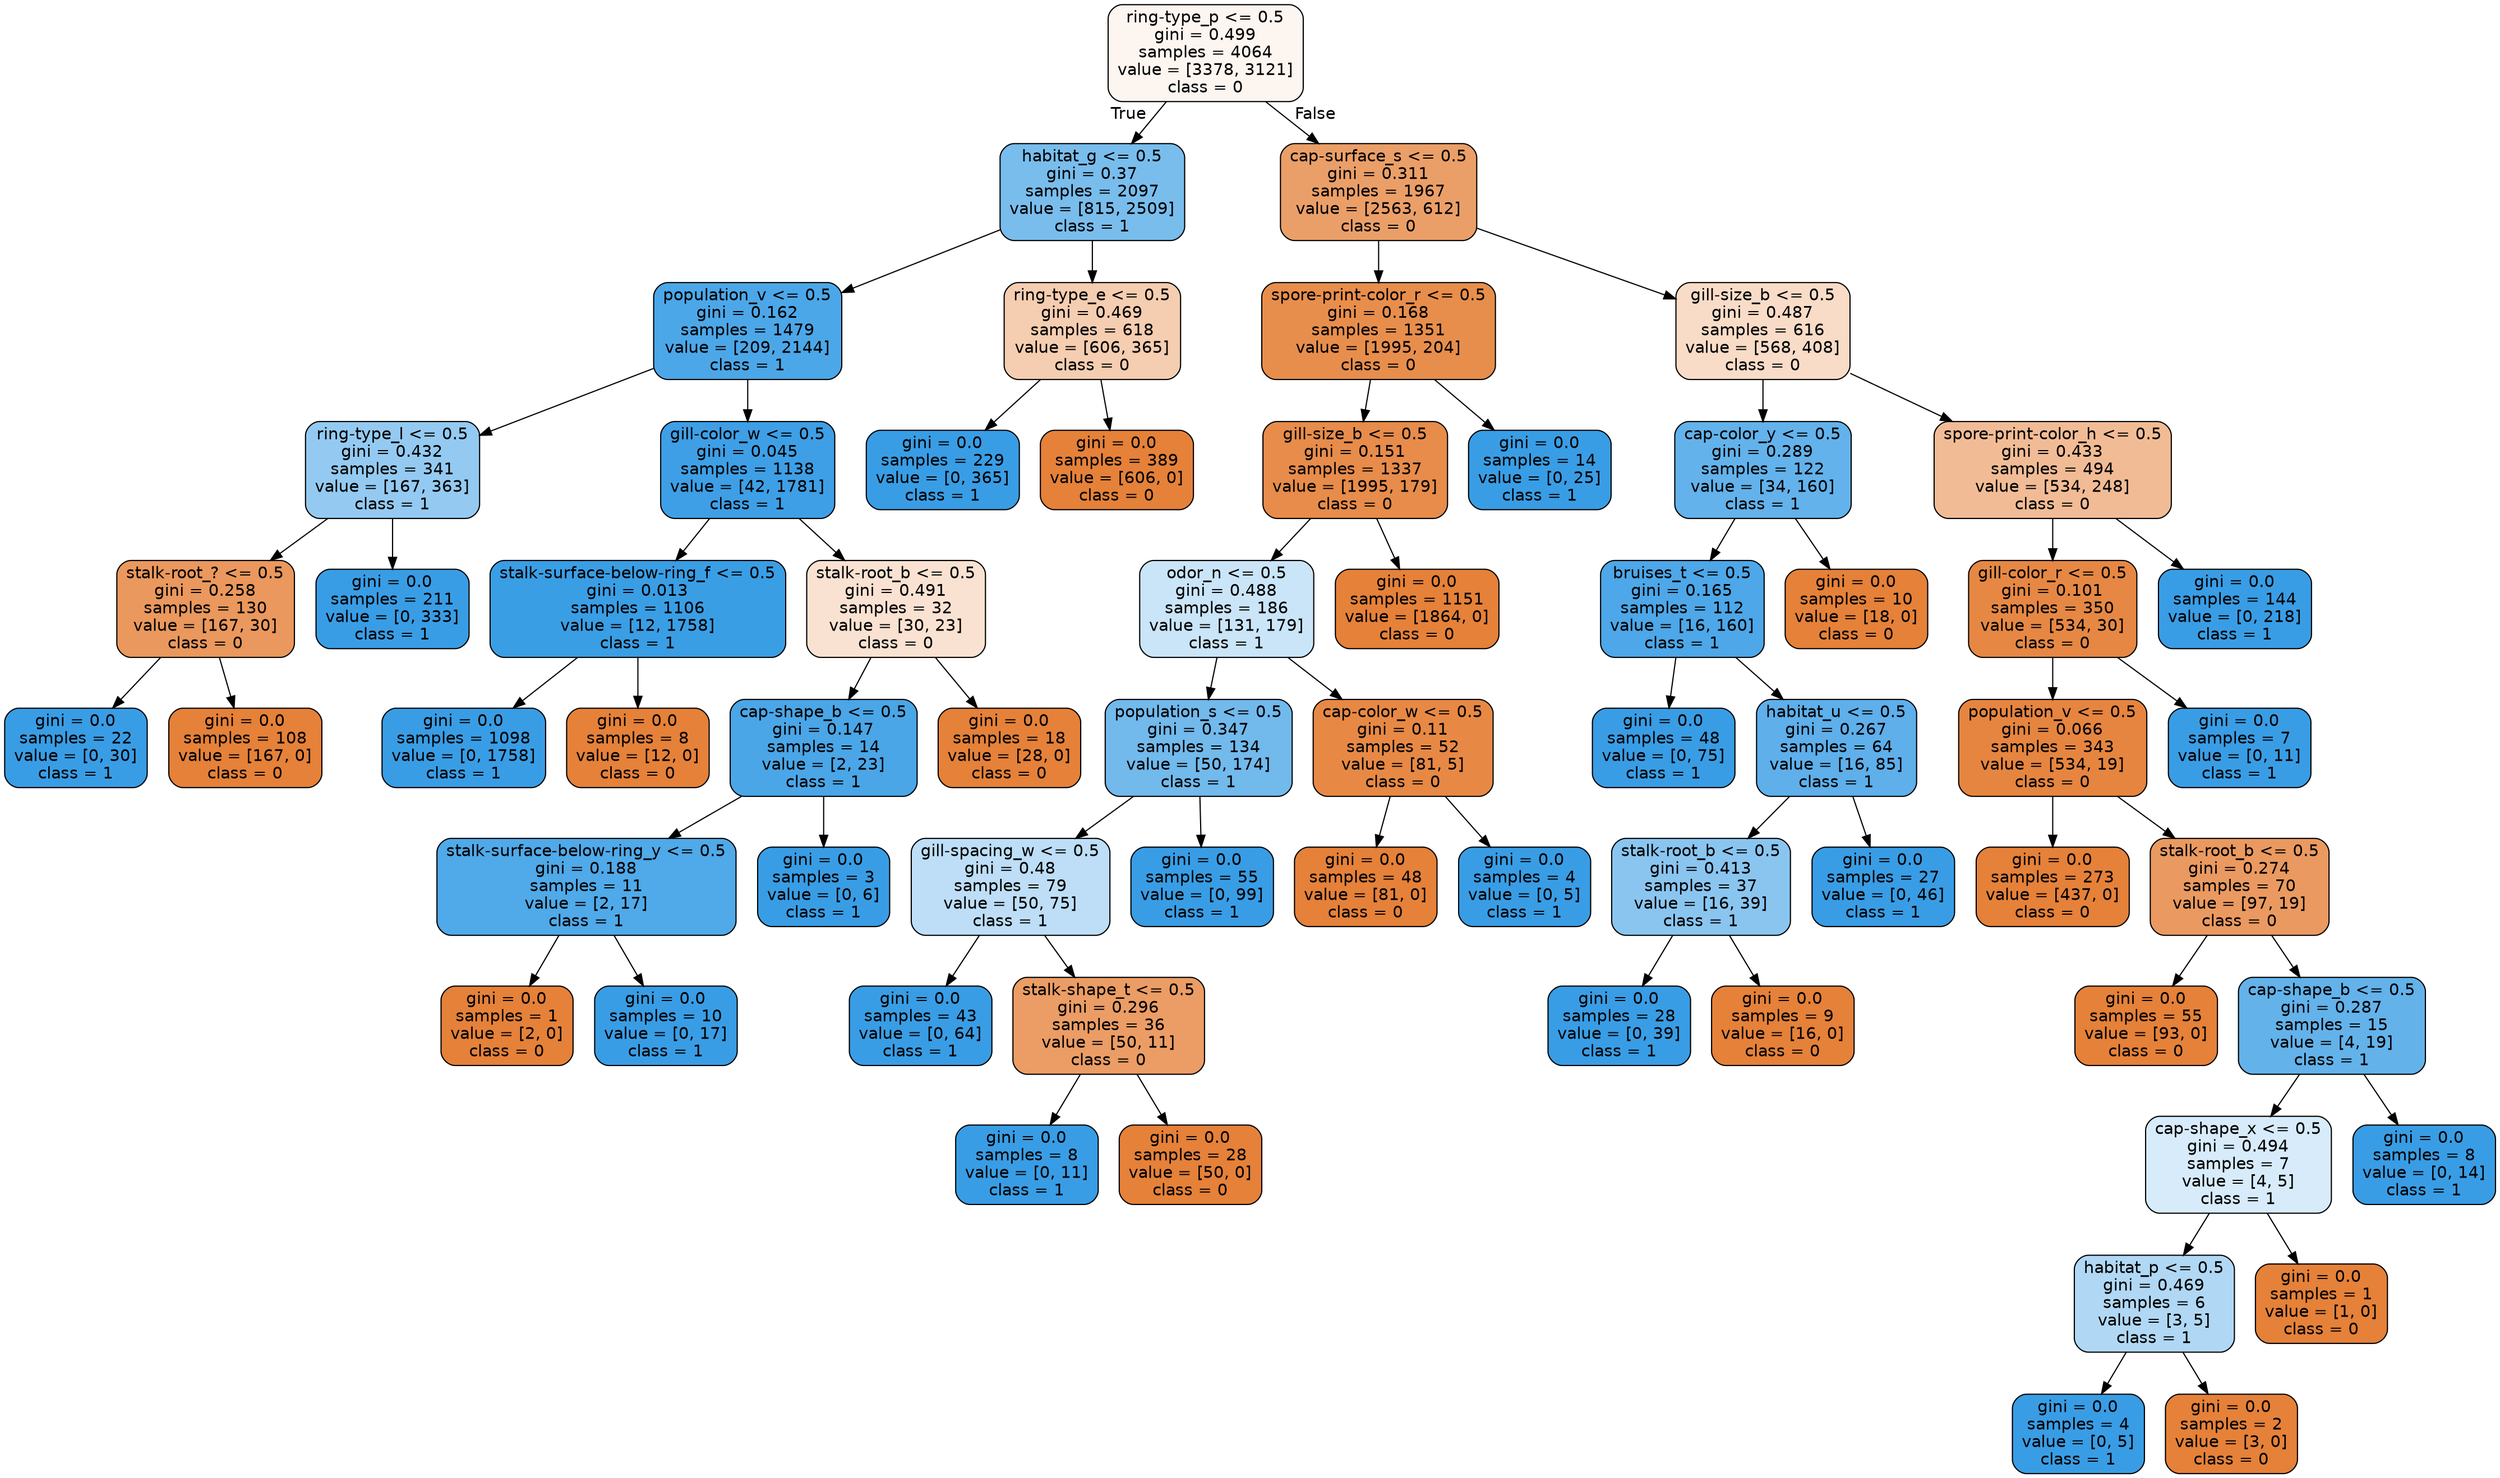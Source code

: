 digraph Tree {
node [shape=box, style="filled, rounded", color="black", fontname="helvetica"] ;
edge [fontname="helvetica"] ;
0 [label="ring-type_p <= 0.5\ngini = 0.499\nsamples = 4064\nvalue = [3378, 3121]\nclass = 0", fillcolor="#fdf5f0"] ;
1 [label="habitat_g <= 0.5\ngini = 0.37\nsamples = 2097\nvalue = [815, 2509]\nclass = 1", fillcolor="#79bded"] ;
0 -> 1 [labeldistance=2.5, labelangle=45, headlabel="True"] ;
2 [label="population_v <= 0.5\ngini = 0.162\nsamples = 1479\nvalue = [209, 2144]\nclass = 1", fillcolor="#4ca7e8"] ;
1 -> 2 ;
3 [label="ring-type_l <= 0.5\ngini = 0.432\nsamples = 341\nvalue = [167, 363]\nclass = 1", fillcolor="#94caf1"] ;
2 -> 3 ;
4 [label="stalk-root_? <= 0.5\ngini = 0.258\nsamples = 130\nvalue = [167, 30]\nclass = 0", fillcolor="#ea985d"] ;
3 -> 4 ;
5 [label="gini = 0.0\nsamples = 22\nvalue = [0, 30]\nclass = 1", fillcolor="#399de5"] ;
4 -> 5 ;
6 [label="gini = 0.0\nsamples = 108\nvalue = [167, 0]\nclass = 0", fillcolor="#e58139"] ;
4 -> 6 ;
7 [label="gini = 0.0\nsamples = 211\nvalue = [0, 333]\nclass = 1", fillcolor="#399de5"] ;
3 -> 7 ;
8 [label="gill-color_w <= 0.5\ngini = 0.045\nsamples = 1138\nvalue = [42, 1781]\nclass = 1", fillcolor="#3e9fe6"] ;
2 -> 8 ;
9 [label="stalk-surface-below-ring_f <= 0.5\ngini = 0.013\nsamples = 1106\nvalue = [12, 1758]\nclass = 1", fillcolor="#3a9ee5"] ;
8 -> 9 ;
10 [label="gini = 0.0\nsamples = 1098\nvalue = [0, 1758]\nclass = 1", fillcolor="#399de5"] ;
9 -> 10 ;
11 [label="gini = 0.0\nsamples = 8\nvalue = [12, 0]\nclass = 0", fillcolor="#e58139"] ;
9 -> 11 ;
12 [label="stalk-root_b <= 0.5\ngini = 0.491\nsamples = 32\nvalue = [30, 23]\nclass = 0", fillcolor="#f9e2d1"] ;
8 -> 12 ;
13 [label="cap-shape_b <= 0.5\ngini = 0.147\nsamples = 14\nvalue = [2, 23]\nclass = 1", fillcolor="#4aa6e7"] ;
12 -> 13 ;
14 [label="stalk-surface-below-ring_y <= 0.5\ngini = 0.188\nsamples = 11\nvalue = [2, 17]\nclass = 1", fillcolor="#50a9e8"] ;
13 -> 14 ;
15 [label="gini = 0.0\nsamples = 1\nvalue = [2, 0]\nclass = 0", fillcolor="#e58139"] ;
14 -> 15 ;
16 [label="gini = 0.0\nsamples = 10\nvalue = [0, 17]\nclass = 1", fillcolor="#399de5"] ;
14 -> 16 ;
17 [label="gini = 0.0\nsamples = 3\nvalue = [0, 6]\nclass = 1", fillcolor="#399de5"] ;
13 -> 17 ;
18 [label="gini = 0.0\nsamples = 18\nvalue = [28, 0]\nclass = 0", fillcolor="#e58139"] ;
12 -> 18 ;
19 [label="ring-type_e <= 0.5\ngini = 0.469\nsamples = 618\nvalue = [606, 365]\nclass = 0", fillcolor="#f5cdb0"] ;
1 -> 19 ;
20 [label="gini = 0.0\nsamples = 229\nvalue = [0, 365]\nclass = 1", fillcolor="#399de5"] ;
19 -> 20 ;
21 [label="gini = 0.0\nsamples = 389\nvalue = [606, 0]\nclass = 0", fillcolor="#e58139"] ;
19 -> 21 ;
22 [label="cap-surface_s <= 0.5\ngini = 0.311\nsamples = 1967\nvalue = [2563, 612]\nclass = 0", fillcolor="#eb9f68"] ;
0 -> 22 [labeldistance=2.5, labelangle=-45, headlabel="False"] ;
23 [label="spore-print-color_r <= 0.5\ngini = 0.168\nsamples = 1351\nvalue = [1995, 204]\nclass = 0", fillcolor="#e88e4d"] ;
22 -> 23 ;
24 [label="gill-size_b <= 0.5\ngini = 0.151\nsamples = 1337\nvalue = [1995, 179]\nclass = 0", fillcolor="#e78c4b"] ;
23 -> 24 ;
25 [label="odor_n <= 0.5\ngini = 0.488\nsamples = 186\nvalue = [131, 179]\nclass = 1", fillcolor="#cae5f8"] ;
24 -> 25 ;
26 [label="population_s <= 0.5\ngini = 0.347\nsamples = 134\nvalue = [50, 174]\nclass = 1", fillcolor="#72b9ec"] ;
25 -> 26 ;
27 [label="gill-spacing_w <= 0.5\ngini = 0.48\nsamples = 79\nvalue = [50, 75]\nclass = 1", fillcolor="#bddef6"] ;
26 -> 27 ;
28 [label="gini = 0.0\nsamples = 43\nvalue = [0, 64]\nclass = 1", fillcolor="#399de5"] ;
27 -> 28 ;
29 [label="stalk-shape_t <= 0.5\ngini = 0.296\nsamples = 36\nvalue = [50, 11]\nclass = 0", fillcolor="#eb9d65"] ;
27 -> 29 ;
30 [label="gini = 0.0\nsamples = 8\nvalue = [0, 11]\nclass = 1", fillcolor="#399de5"] ;
29 -> 30 ;
31 [label="gini = 0.0\nsamples = 28\nvalue = [50, 0]\nclass = 0", fillcolor="#e58139"] ;
29 -> 31 ;
32 [label="gini = 0.0\nsamples = 55\nvalue = [0, 99]\nclass = 1", fillcolor="#399de5"] ;
26 -> 32 ;
33 [label="cap-color_w <= 0.5\ngini = 0.11\nsamples = 52\nvalue = [81, 5]\nclass = 0", fillcolor="#e78945"] ;
25 -> 33 ;
34 [label="gini = 0.0\nsamples = 48\nvalue = [81, 0]\nclass = 0", fillcolor="#e58139"] ;
33 -> 34 ;
35 [label="gini = 0.0\nsamples = 4\nvalue = [0, 5]\nclass = 1", fillcolor="#399de5"] ;
33 -> 35 ;
36 [label="gini = 0.0\nsamples = 1151\nvalue = [1864, 0]\nclass = 0", fillcolor="#e58139"] ;
24 -> 36 ;
37 [label="gini = 0.0\nsamples = 14\nvalue = [0, 25]\nclass = 1", fillcolor="#399de5"] ;
23 -> 37 ;
38 [label="gill-size_b <= 0.5\ngini = 0.487\nsamples = 616\nvalue = [568, 408]\nclass = 0", fillcolor="#f8dcc7"] ;
22 -> 38 ;
39 [label="cap-color_y <= 0.5\ngini = 0.289\nsamples = 122\nvalue = [34, 160]\nclass = 1", fillcolor="#63b2eb"] ;
38 -> 39 ;
40 [label="bruises_t <= 0.5\ngini = 0.165\nsamples = 112\nvalue = [16, 160]\nclass = 1", fillcolor="#4da7e8"] ;
39 -> 40 ;
41 [label="gini = 0.0\nsamples = 48\nvalue = [0, 75]\nclass = 1", fillcolor="#399de5"] ;
40 -> 41 ;
42 [label="habitat_u <= 0.5\ngini = 0.267\nsamples = 64\nvalue = [16, 85]\nclass = 1", fillcolor="#5eafea"] ;
40 -> 42 ;
43 [label="stalk-root_b <= 0.5\ngini = 0.413\nsamples = 37\nvalue = [16, 39]\nclass = 1", fillcolor="#8ac5f0"] ;
42 -> 43 ;
44 [label="gini = 0.0\nsamples = 28\nvalue = [0, 39]\nclass = 1", fillcolor="#399de5"] ;
43 -> 44 ;
45 [label="gini = 0.0\nsamples = 9\nvalue = [16, 0]\nclass = 0", fillcolor="#e58139"] ;
43 -> 45 ;
46 [label="gini = 0.0\nsamples = 27\nvalue = [0, 46]\nclass = 1", fillcolor="#399de5"] ;
42 -> 46 ;
47 [label="gini = 0.0\nsamples = 10\nvalue = [18, 0]\nclass = 0", fillcolor="#e58139"] ;
39 -> 47 ;
48 [label="spore-print-color_h <= 0.5\ngini = 0.433\nsamples = 494\nvalue = [534, 248]\nclass = 0", fillcolor="#f1bc95"] ;
38 -> 48 ;
49 [label="gill-color_r <= 0.5\ngini = 0.101\nsamples = 350\nvalue = [534, 30]\nclass = 0", fillcolor="#e68844"] ;
48 -> 49 ;
50 [label="population_v <= 0.5\ngini = 0.066\nsamples = 343\nvalue = [534, 19]\nclass = 0", fillcolor="#e68540"] ;
49 -> 50 ;
51 [label="gini = 0.0\nsamples = 273\nvalue = [437, 0]\nclass = 0", fillcolor="#e58139"] ;
50 -> 51 ;
52 [label="stalk-root_b <= 0.5\ngini = 0.274\nsamples = 70\nvalue = [97, 19]\nclass = 0", fillcolor="#ea9a60"] ;
50 -> 52 ;
53 [label="gini = 0.0\nsamples = 55\nvalue = [93, 0]\nclass = 0", fillcolor="#e58139"] ;
52 -> 53 ;
54 [label="cap-shape_b <= 0.5\ngini = 0.287\nsamples = 15\nvalue = [4, 19]\nclass = 1", fillcolor="#63b2ea"] ;
52 -> 54 ;
55 [label="cap-shape_x <= 0.5\ngini = 0.494\nsamples = 7\nvalue = [4, 5]\nclass = 1", fillcolor="#d7ebfa"] ;
54 -> 55 ;
56 [label="habitat_p <= 0.5\ngini = 0.469\nsamples = 6\nvalue = [3, 5]\nclass = 1", fillcolor="#b0d8f5"] ;
55 -> 56 ;
57 [label="gini = 0.0\nsamples = 4\nvalue = [0, 5]\nclass = 1", fillcolor="#399de5"] ;
56 -> 57 ;
58 [label="gini = 0.0\nsamples = 2\nvalue = [3, 0]\nclass = 0", fillcolor="#e58139"] ;
56 -> 58 ;
59 [label="gini = 0.0\nsamples = 1\nvalue = [1, 0]\nclass = 0", fillcolor="#e58139"] ;
55 -> 59 ;
60 [label="gini = 0.0\nsamples = 8\nvalue = [0, 14]\nclass = 1", fillcolor="#399de5"] ;
54 -> 60 ;
61 [label="gini = 0.0\nsamples = 7\nvalue = [0, 11]\nclass = 1", fillcolor="#399de5"] ;
49 -> 61 ;
62 [label="gini = 0.0\nsamples = 144\nvalue = [0, 218]\nclass = 1", fillcolor="#399de5"] ;
48 -> 62 ;
}